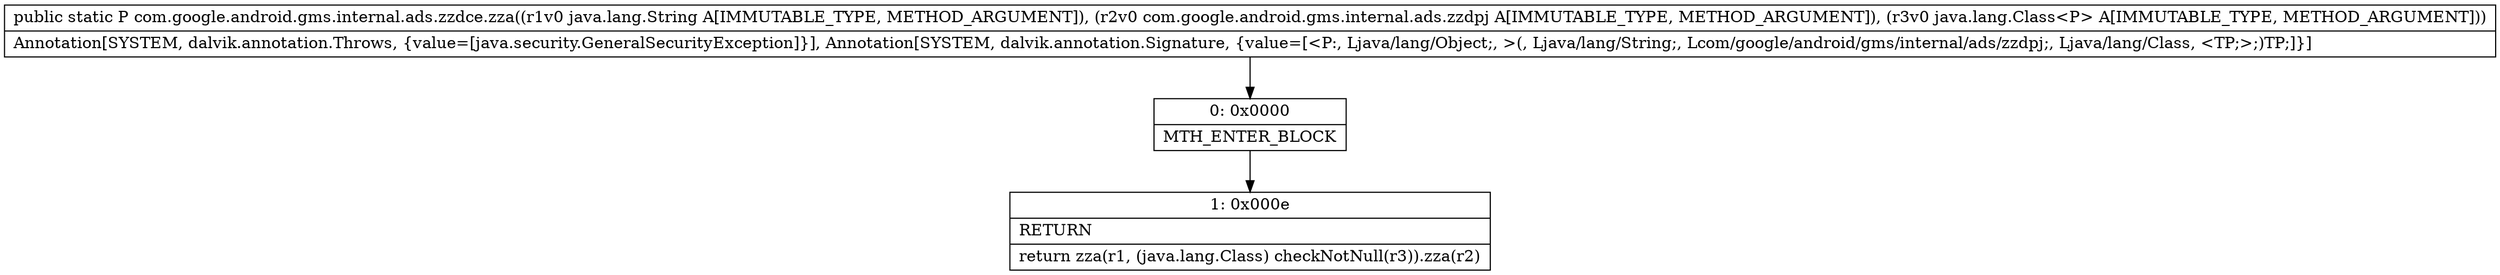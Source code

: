 digraph "CFG forcom.google.android.gms.internal.ads.zzdce.zza(Ljava\/lang\/String;Lcom\/google\/android\/gms\/internal\/ads\/zzdpj;Ljava\/lang\/Class;)Ljava\/lang\/Object;" {
Node_0 [shape=record,label="{0\:\ 0x0000|MTH_ENTER_BLOCK\l}"];
Node_1 [shape=record,label="{1\:\ 0x000e|RETURN\l|return zza(r1, (java.lang.Class) checkNotNull(r3)).zza(r2)\l}"];
MethodNode[shape=record,label="{public static P com.google.android.gms.internal.ads.zzdce.zza((r1v0 java.lang.String A[IMMUTABLE_TYPE, METHOD_ARGUMENT]), (r2v0 com.google.android.gms.internal.ads.zzdpj A[IMMUTABLE_TYPE, METHOD_ARGUMENT]), (r3v0 java.lang.Class\<P\> A[IMMUTABLE_TYPE, METHOD_ARGUMENT]))  | Annotation[SYSTEM, dalvik.annotation.Throws, \{value=[java.security.GeneralSecurityException]\}], Annotation[SYSTEM, dalvik.annotation.Signature, \{value=[\<P:, Ljava\/lang\/Object;, \>(, Ljava\/lang\/String;, Lcom\/google\/android\/gms\/internal\/ads\/zzdpj;, Ljava\/lang\/Class, \<TP;\>;)TP;]\}]\l}"];
MethodNode -> Node_0;
Node_0 -> Node_1;
}

